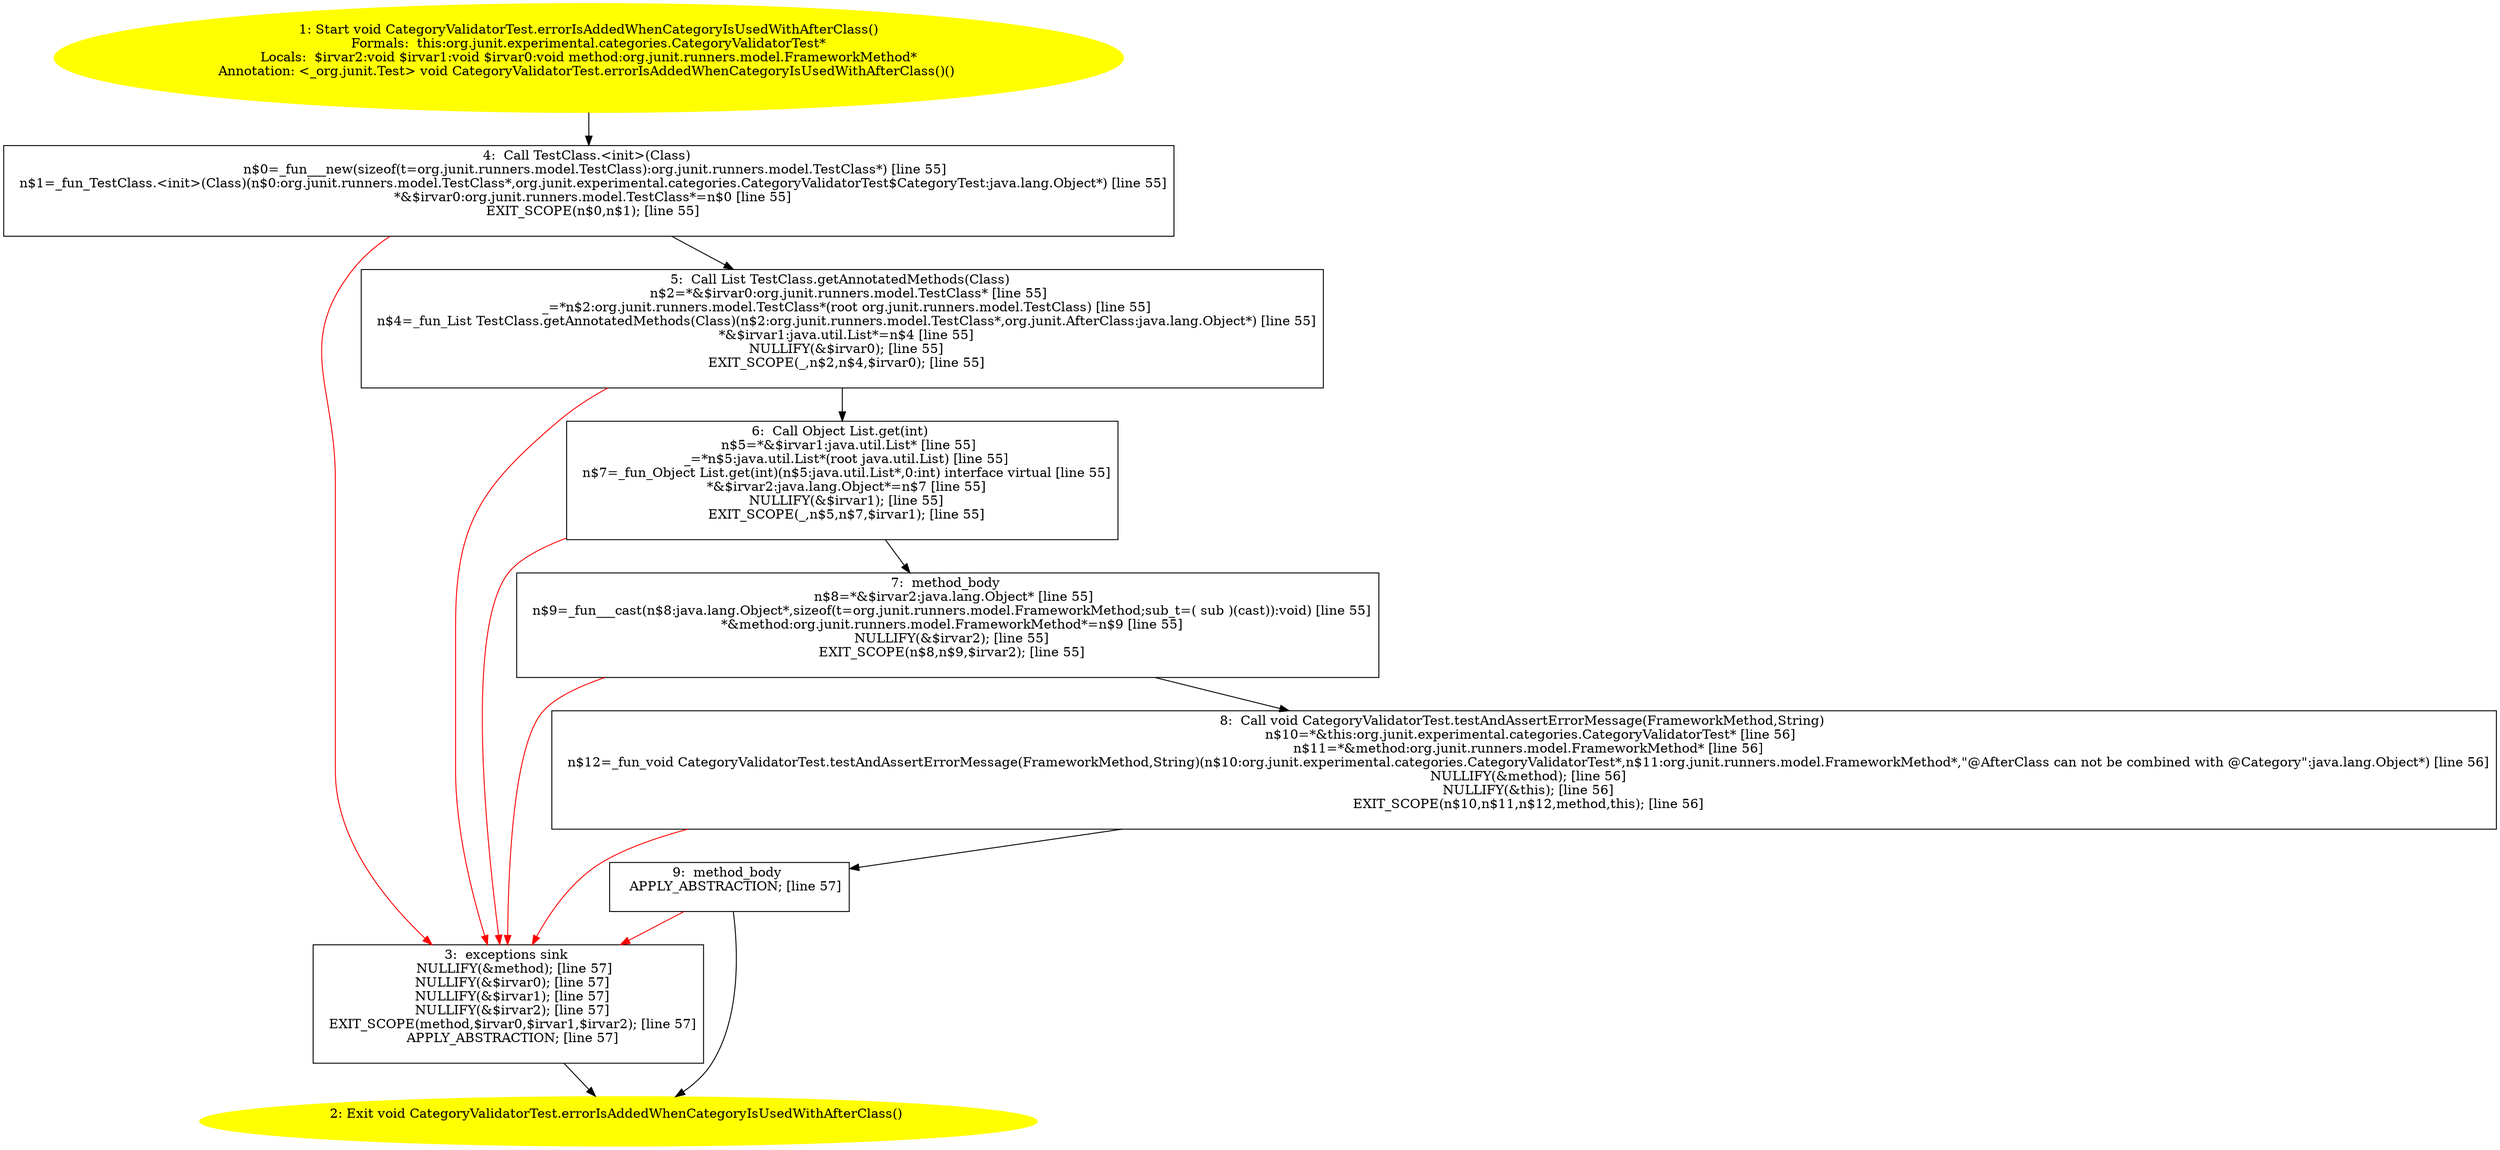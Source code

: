 /* @generated */
digraph cfg {
"org.junit.experimental.categories.CategoryValidatorTest.errorIsAddedWhenCategoryIsUsedWithAfterClass.5acf2180175c7e4173d141cf390dad00_1" [label="1: Start void CategoryValidatorTest.errorIsAddedWhenCategoryIsUsedWithAfterClass()\nFormals:  this:org.junit.experimental.categories.CategoryValidatorTest*\nLocals:  $irvar2:void $irvar1:void $irvar0:void method:org.junit.runners.model.FrameworkMethod*\nAnnotation: <_org.junit.Test> void CategoryValidatorTest.errorIsAddedWhenCategoryIsUsedWithAfterClass()() \n  " color=yellow style=filled]
	

	 "org.junit.experimental.categories.CategoryValidatorTest.errorIsAddedWhenCategoryIsUsedWithAfterClass.5acf2180175c7e4173d141cf390dad00_1" -> "org.junit.experimental.categories.CategoryValidatorTest.errorIsAddedWhenCategoryIsUsedWithAfterClass.5acf2180175c7e4173d141cf390dad00_4" ;
"org.junit.experimental.categories.CategoryValidatorTest.errorIsAddedWhenCategoryIsUsedWithAfterClass.5acf2180175c7e4173d141cf390dad00_2" [label="2: Exit void CategoryValidatorTest.errorIsAddedWhenCategoryIsUsedWithAfterClass() \n  " color=yellow style=filled]
	

"org.junit.experimental.categories.CategoryValidatorTest.errorIsAddedWhenCategoryIsUsedWithAfterClass.5acf2180175c7e4173d141cf390dad00_3" [label="3:  exceptions sink \n   NULLIFY(&method); [line 57]\n  NULLIFY(&$irvar0); [line 57]\n  NULLIFY(&$irvar1); [line 57]\n  NULLIFY(&$irvar2); [line 57]\n  EXIT_SCOPE(method,$irvar0,$irvar1,$irvar2); [line 57]\n  APPLY_ABSTRACTION; [line 57]\n " shape="box"]
	

	 "org.junit.experimental.categories.CategoryValidatorTest.errorIsAddedWhenCategoryIsUsedWithAfterClass.5acf2180175c7e4173d141cf390dad00_3" -> "org.junit.experimental.categories.CategoryValidatorTest.errorIsAddedWhenCategoryIsUsedWithAfterClass.5acf2180175c7e4173d141cf390dad00_2" ;
"org.junit.experimental.categories.CategoryValidatorTest.errorIsAddedWhenCategoryIsUsedWithAfterClass.5acf2180175c7e4173d141cf390dad00_4" [label="4:  Call TestClass.<init>(Class) \n   n$0=_fun___new(sizeof(t=org.junit.runners.model.TestClass):org.junit.runners.model.TestClass*) [line 55]\n  n$1=_fun_TestClass.<init>(Class)(n$0:org.junit.runners.model.TestClass*,org.junit.experimental.categories.CategoryValidatorTest$CategoryTest:java.lang.Object*) [line 55]\n  *&$irvar0:org.junit.runners.model.TestClass*=n$0 [line 55]\n  EXIT_SCOPE(n$0,n$1); [line 55]\n " shape="box"]
	

	 "org.junit.experimental.categories.CategoryValidatorTest.errorIsAddedWhenCategoryIsUsedWithAfterClass.5acf2180175c7e4173d141cf390dad00_4" -> "org.junit.experimental.categories.CategoryValidatorTest.errorIsAddedWhenCategoryIsUsedWithAfterClass.5acf2180175c7e4173d141cf390dad00_5" ;
	 "org.junit.experimental.categories.CategoryValidatorTest.errorIsAddedWhenCategoryIsUsedWithAfterClass.5acf2180175c7e4173d141cf390dad00_4" -> "org.junit.experimental.categories.CategoryValidatorTest.errorIsAddedWhenCategoryIsUsedWithAfterClass.5acf2180175c7e4173d141cf390dad00_3" [color="red" ];
"org.junit.experimental.categories.CategoryValidatorTest.errorIsAddedWhenCategoryIsUsedWithAfterClass.5acf2180175c7e4173d141cf390dad00_5" [label="5:  Call List TestClass.getAnnotatedMethods(Class) \n   n$2=*&$irvar0:org.junit.runners.model.TestClass* [line 55]\n  _=*n$2:org.junit.runners.model.TestClass*(root org.junit.runners.model.TestClass) [line 55]\n  n$4=_fun_List TestClass.getAnnotatedMethods(Class)(n$2:org.junit.runners.model.TestClass*,org.junit.AfterClass:java.lang.Object*) [line 55]\n  *&$irvar1:java.util.List*=n$4 [line 55]\n  NULLIFY(&$irvar0); [line 55]\n  EXIT_SCOPE(_,n$2,n$4,$irvar0); [line 55]\n " shape="box"]
	

	 "org.junit.experimental.categories.CategoryValidatorTest.errorIsAddedWhenCategoryIsUsedWithAfterClass.5acf2180175c7e4173d141cf390dad00_5" -> "org.junit.experimental.categories.CategoryValidatorTest.errorIsAddedWhenCategoryIsUsedWithAfterClass.5acf2180175c7e4173d141cf390dad00_6" ;
	 "org.junit.experimental.categories.CategoryValidatorTest.errorIsAddedWhenCategoryIsUsedWithAfterClass.5acf2180175c7e4173d141cf390dad00_5" -> "org.junit.experimental.categories.CategoryValidatorTest.errorIsAddedWhenCategoryIsUsedWithAfterClass.5acf2180175c7e4173d141cf390dad00_3" [color="red" ];
"org.junit.experimental.categories.CategoryValidatorTest.errorIsAddedWhenCategoryIsUsedWithAfterClass.5acf2180175c7e4173d141cf390dad00_6" [label="6:  Call Object List.get(int) \n   n$5=*&$irvar1:java.util.List* [line 55]\n  _=*n$5:java.util.List*(root java.util.List) [line 55]\n  n$7=_fun_Object List.get(int)(n$5:java.util.List*,0:int) interface virtual [line 55]\n  *&$irvar2:java.lang.Object*=n$7 [line 55]\n  NULLIFY(&$irvar1); [line 55]\n  EXIT_SCOPE(_,n$5,n$7,$irvar1); [line 55]\n " shape="box"]
	

	 "org.junit.experimental.categories.CategoryValidatorTest.errorIsAddedWhenCategoryIsUsedWithAfterClass.5acf2180175c7e4173d141cf390dad00_6" -> "org.junit.experimental.categories.CategoryValidatorTest.errorIsAddedWhenCategoryIsUsedWithAfterClass.5acf2180175c7e4173d141cf390dad00_7" ;
	 "org.junit.experimental.categories.CategoryValidatorTest.errorIsAddedWhenCategoryIsUsedWithAfterClass.5acf2180175c7e4173d141cf390dad00_6" -> "org.junit.experimental.categories.CategoryValidatorTest.errorIsAddedWhenCategoryIsUsedWithAfterClass.5acf2180175c7e4173d141cf390dad00_3" [color="red" ];
"org.junit.experimental.categories.CategoryValidatorTest.errorIsAddedWhenCategoryIsUsedWithAfterClass.5acf2180175c7e4173d141cf390dad00_7" [label="7:  method_body \n   n$8=*&$irvar2:java.lang.Object* [line 55]\n  n$9=_fun___cast(n$8:java.lang.Object*,sizeof(t=org.junit.runners.model.FrameworkMethod;sub_t=( sub )(cast)):void) [line 55]\n  *&method:org.junit.runners.model.FrameworkMethod*=n$9 [line 55]\n  NULLIFY(&$irvar2); [line 55]\n  EXIT_SCOPE(n$8,n$9,$irvar2); [line 55]\n " shape="box"]
	

	 "org.junit.experimental.categories.CategoryValidatorTest.errorIsAddedWhenCategoryIsUsedWithAfterClass.5acf2180175c7e4173d141cf390dad00_7" -> "org.junit.experimental.categories.CategoryValidatorTest.errorIsAddedWhenCategoryIsUsedWithAfterClass.5acf2180175c7e4173d141cf390dad00_8" ;
	 "org.junit.experimental.categories.CategoryValidatorTest.errorIsAddedWhenCategoryIsUsedWithAfterClass.5acf2180175c7e4173d141cf390dad00_7" -> "org.junit.experimental.categories.CategoryValidatorTest.errorIsAddedWhenCategoryIsUsedWithAfterClass.5acf2180175c7e4173d141cf390dad00_3" [color="red" ];
"org.junit.experimental.categories.CategoryValidatorTest.errorIsAddedWhenCategoryIsUsedWithAfterClass.5acf2180175c7e4173d141cf390dad00_8" [label="8:  Call void CategoryValidatorTest.testAndAssertErrorMessage(FrameworkMethod,String) \n   n$10=*&this:org.junit.experimental.categories.CategoryValidatorTest* [line 56]\n  n$11=*&method:org.junit.runners.model.FrameworkMethod* [line 56]\n  n$12=_fun_void CategoryValidatorTest.testAndAssertErrorMessage(FrameworkMethod,String)(n$10:org.junit.experimental.categories.CategoryValidatorTest*,n$11:org.junit.runners.model.FrameworkMethod*,\"@AfterClass can not be combined with @Category\":java.lang.Object*) [line 56]\n  NULLIFY(&method); [line 56]\n  NULLIFY(&this); [line 56]\n  EXIT_SCOPE(n$10,n$11,n$12,method,this); [line 56]\n " shape="box"]
	

	 "org.junit.experimental.categories.CategoryValidatorTest.errorIsAddedWhenCategoryIsUsedWithAfterClass.5acf2180175c7e4173d141cf390dad00_8" -> "org.junit.experimental.categories.CategoryValidatorTest.errorIsAddedWhenCategoryIsUsedWithAfterClass.5acf2180175c7e4173d141cf390dad00_9" ;
	 "org.junit.experimental.categories.CategoryValidatorTest.errorIsAddedWhenCategoryIsUsedWithAfterClass.5acf2180175c7e4173d141cf390dad00_8" -> "org.junit.experimental.categories.CategoryValidatorTest.errorIsAddedWhenCategoryIsUsedWithAfterClass.5acf2180175c7e4173d141cf390dad00_3" [color="red" ];
"org.junit.experimental.categories.CategoryValidatorTest.errorIsAddedWhenCategoryIsUsedWithAfterClass.5acf2180175c7e4173d141cf390dad00_9" [label="9:  method_body \n   APPLY_ABSTRACTION; [line 57]\n " shape="box"]
	

	 "org.junit.experimental.categories.CategoryValidatorTest.errorIsAddedWhenCategoryIsUsedWithAfterClass.5acf2180175c7e4173d141cf390dad00_9" -> "org.junit.experimental.categories.CategoryValidatorTest.errorIsAddedWhenCategoryIsUsedWithAfterClass.5acf2180175c7e4173d141cf390dad00_2" ;
	 "org.junit.experimental.categories.CategoryValidatorTest.errorIsAddedWhenCategoryIsUsedWithAfterClass.5acf2180175c7e4173d141cf390dad00_9" -> "org.junit.experimental.categories.CategoryValidatorTest.errorIsAddedWhenCategoryIsUsedWithAfterClass.5acf2180175c7e4173d141cf390dad00_3" [color="red" ];
}
